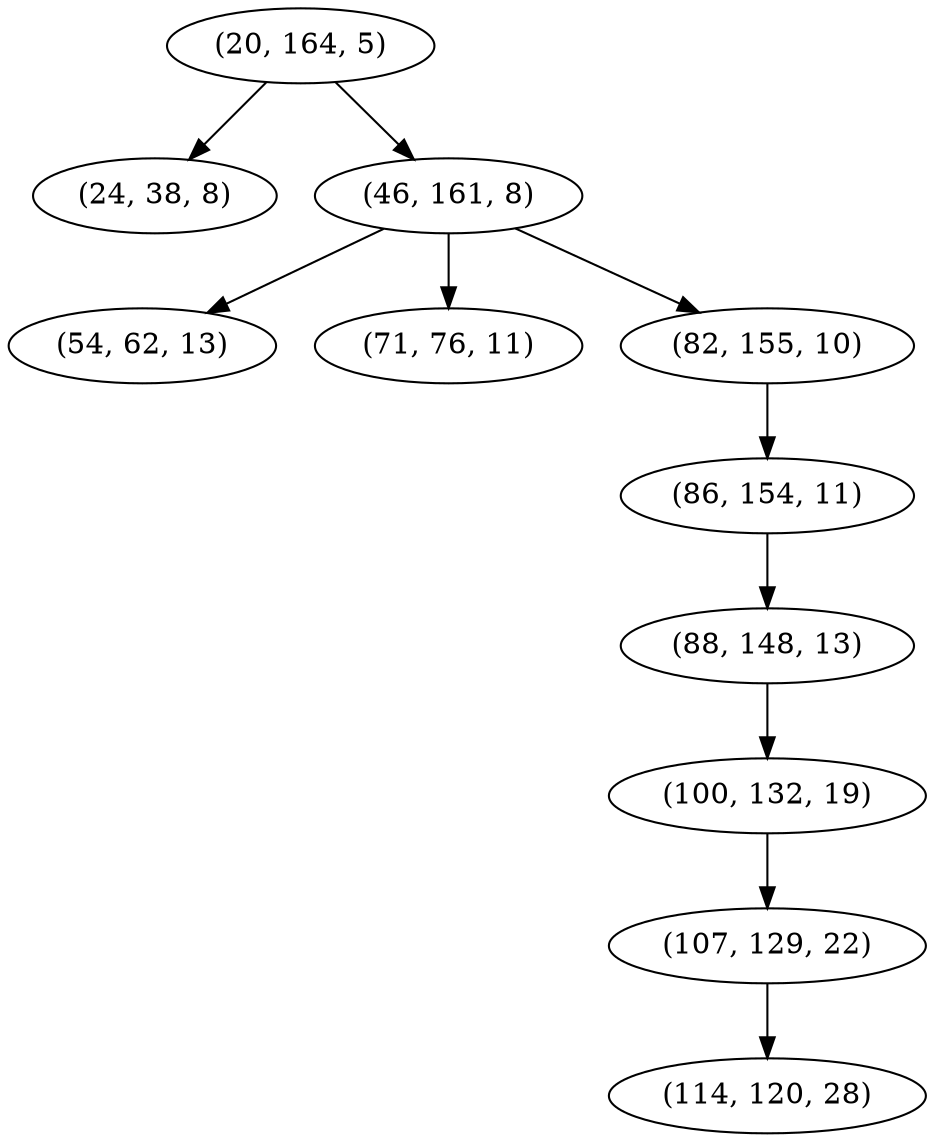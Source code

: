 digraph tree {
    "(20, 164, 5)";
    "(24, 38, 8)";
    "(46, 161, 8)";
    "(54, 62, 13)";
    "(71, 76, 11)";
    "(82, 155, 10)";
    "(86, 154, 11)";
    "(88, 148, 13)";
    "(100, 132, 19)";
    "(107, 129, 22)";
    "(114, 120, 28)";
    "(20, 164, 5)" -> "(24, 38, 8)";
    "(20, 164, 5)" -> "(46, 161, 8)";
    "(46, 161, 8)" -> "(54, 62, 13)";
    "(46, 161, 8)" -> "(71, 76, 11)";
    "(46, 161, 8)" -> "(82, 155, 10)";
    "(82, 155, 10)" -> "(86, 154, 11)";
    "(86, 154, 11)" -> "(88, 148, 13)";
    "(88, 148, 13)" -> "(100, 132, 19)";
    "(100, 132, 19)" -> "(107, 129, 22)";
    "(107, 129, 22)" -> "(114, 120, 28)";
}
